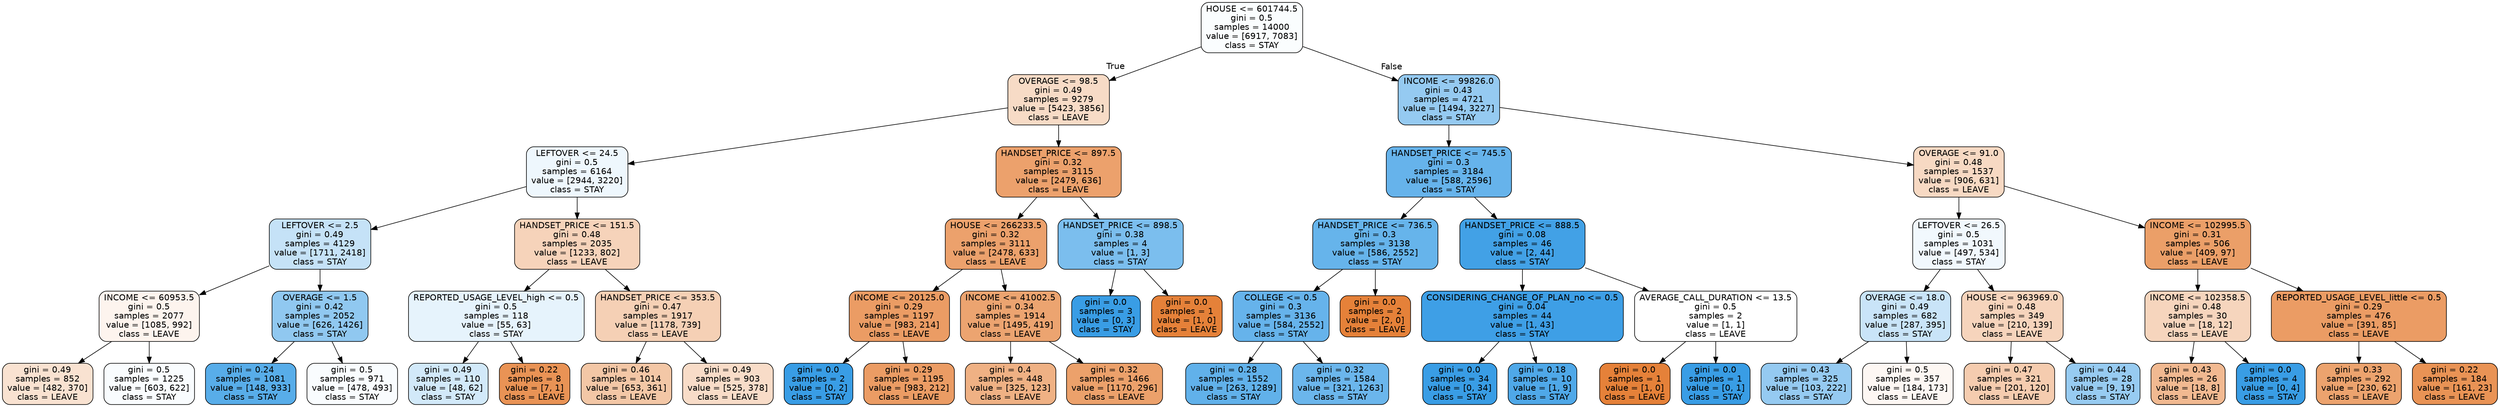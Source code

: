 digraph Tree {
node [shape=box, style="filled, rounded", color="black", fontname="helvetica"] ;
edge [fontname="helvetica"] ;
0 [label="HOUSE <= 601744.5\ngini = 0.5\nsamples = 14000\nvalue = [6917, 7083]\nclass = STAY", fillcolor="#fafdfe"] ;
1 [label="OVERAGE <= 98.5\ngini = 0.49\nsamples = 9279\nvalue = [5423, 3856]\nclass = LEAVE", fillcolor="#f7dbc6"] ;
0 -> 1 [labeldistance=2.5, labelangle=45, headlabel="True"] ;
2 [label="LEFTOVER <= 24.5\ngini = 0.5\nsamples = 6164\nvalue = [2944, 3220]\nclass = STAY", fillcolor="#eef7fd"] ;
1 -> 2 ;
3 [label="LEFTOVER <= 2.5\ngini = 0.49\nsamples = 4129\nvalue = [1711, 2418]\nclass = STAY", fillcolor="#c5e2f7"] ;
2 -> 3 ;
4 [label="INCOME <= 60953.5\ngini = 0.5\nsamples = 2077\nvalue = [1085, 992]\nclass = LEAVE", fillcolor="#fdf4ee"] ;
3 -> 4 ;
5 [label="gini = 0.49\nsamples = 852\nvalue = [482, 370]\nclass = LEAVE", fillcolor="#f9e2d1"] ;
4 -> 5 ;
6 [label="gini = 0.5\nsamples = 1225\nvalue = [603, 622]\nclass = STAY", fillcolor="#f9fcfe"] ;
4 -> 6 ;
7 [label="OVERAGE <= 1.5\ngini = 0.42\nsamples = 2052\nvalue = [626, 1426]\nclass = STAY", fillcolor="#90c8f0"] ;
3 -> 7 ;
8 [label="gini = 0.24\nsamples = 1081\nvalue = [148, 933]\nclass = STAY", fillcolor="#58ade9"] ;
7 -> 8 ;
9 [label="gini = 0.5\nsamples = 971\nvalue = [478, 493]\nclass = STAY", fillcolor="#f9fcfe"] ;
7 -> 9 ;
10 [label="HANDSET_PRICE <= 151.5\ngini = 0.48\nsamples = 2035\nvalue = [1233, 802]\nclass = LEAVE", fillcolor="#f6d3ba"] ;
2 -> 10 ;
11 [label="REPORTED_USAGE_LEVEL_high <= 0.5\ngini = 0.5\nsamples = 118\nvalue = [55, 63]\nclass = STAY", fillcolor="#e6f3fc"] ;
10 -> 11 ;
12 [label="gini = 0.49\nsamples = 110\nvalue = [48, 62]\nclass = STAY", fillcolor="#d2e9f9"] ;
11 -> 12 ;
13 [label="gini = 0.22\nsamples = 8\nvalue = [7, 1]\nclass = LEAVE", fillcolor="#e99355"] ;
11 -> 13 ;
14 [label="HANDSET_PRICE <= 353.5\ngini = 0.47\nsamples = 1917\nvalue = [1178, 739]\nclass = LEAVE", fillcolor="#f5d0b5"] ;
10 -> 14 ;
15 [label="gini = 0.46\nsamples = 1014\nvalue = [653, 361]\nclass = LEAVE", fillcolor="#f3c7a6"] ;
14 -> 15 ;
16 [label="gini = 0.49\nsamples = 903\nvalue = [525, 378]\nclass = LEAVE", fillcolor="#f8dcc8"] ;
14 -> 16 ;
17 [label="HANDSET_PRICE <= 897.5\ngini = 0.32\nsamples = 3115\nvalue = [2479, 636]\nclass = LEAVE", fillcolor="#eca16c"] ;
1 -> 17 ;
18 [label="HOUSE <= 266233.5\ngini = 0.32\nsamples = 3111\nvalue = [2478, 633]\nclass = LEAVE", fillcolor="#eca16c"] ;
17 -> 18 ;
19 [label="INCOME <= 20125.0\ngini = 0.29\nsamples = 1197\nvalue = [983, 214]\nclass = LEAVE", fillcolor="#eb9c64"] ;
18 -> 19 ;
20 [label="gini = 0.0\nsamples = 2\nvalue = [0, 2]\nclass = STAY", fillcolor="#399de5"] ;
19 -> 20 ;
21 [label="gini = 0.29\nsamples = 1195\nvalue = [983, 212]\nclass = LEAVE", fillcolor="#eb9c64"] ;
19 -> 21 ;
22 [label="INCOME <= 41002.5\ngini = 0.34\nsamples = 1914\nvalue = [1495, 419]\nclass = LEAVE", fillcolor="#eca470"] ;
18 -> 22 ;
23 [label="gini = 0.4\nsamples = 448\nvalue = [325, 123]\nclass = LEAVE", fillcolor="#efb184"] ;
22 -> 23 ;
24 [label="gini = 0.32\nsamples = 1466\nvalue = [1170, 296]\nclass = LEAVE", fillcolor="#eca16b"] ;
22 -> 24 ;
25 [label="HANDSET_PRICE <= 898.5\ngini = 0.38\nsamples = 4\nvalue = [1, 3]\nclass = STAY", fillcolor="#7bbeee"] ;
17 -> 25 ;
26 [label="gini = 0.0\nsamples = 3\nvalue = [0, 3]\nclass = STAY", fillcolor="#399de5"] ;
25 -> 26 ;
27 [label="gini = 0.0\nsamples = 1\nvalue = [1, 0]\nclass = LEAVE", fillcolor="#e58139"] ;
25 -> 27 ;
28 [label="INCOME <= 99826.0\ngini = 0.43\nsamples = 4721\nvalue = [1494, 3227]\nclass = STAY", fillcolor="#95caf1"] ;
0 -> 28 [labeldistance=2.5, labelangle=-45, headlabel="False"] ;
29 [label="HANDSET_PRICE <= 745.5\ngini = 0.3\nsamples = 3184\nvalue = [588, 2596]\nclass = STAY", fillcolor="#66b3eb"] ;
28 -> 29 ;
30 [label="HANDSET_PRICE <= 736.5\ngini = 0.3\nsamples = 3138\nvalue = [586, 2552]\nclass = STAY", fillcolor="#66b4eb"] ;
29 -> 30 ;
31 [label="COLLEGE <= 0.5\ngini = 0.3\nsamples = 3136\nvalue = [584, 2552]\nclass = STAY", fillcolor="#66b3eb"] ;
30 -> 31 ;
32 [label="gini = 0.28\nsamples = 1552\nvalue = [263, 1289]\nclass = STAY", fillcolor="#61b1ea"] ;
31 -> 32 ;
33 [label="gini = 0.32\nsamples = 1584\nvalue = [321, 1263]\nclass = STAY", fillcolor="#6bb6ec"] ;
31 -> 33 ;
34 [label="gini = 0.0\nsamples = 2\nvalue = [2, 0]\nclass = LEAVE", fillcolor="#e58139"] ;
30 -> 34 ;
35 [label="HANDSET_PRICE <= 888.5\ngini = 0.08\nsamples = 46\nvalue = [2, 44]\nclass = STAY", fillcolor="#42a1e6"] ;
29 -> 35 ;
36 [label="CONSIDERING_CHANGE_OF_PLAN_no <= 0.5\ngini = 0.04\nsamples = 44\nvalue = [1, 43]\nclass = STAY", fillcolor="#3e9fe6"] ;
35 -> 36 ;
37 [label="gini = 0.0\nsamples = 34\nvalue = [0, 34]\nclass = STAY", fillcolor="#399de5"] ;
36 -> 37 ;
38 [label="gini = 0.18\nsamples = 10\nvalue = [1, 9]\nclass = STAY", fillcolor="#4fa8e8"] ;
36 -> 38 ;
39 [label="AVERAGE_CALL_DURATION <= 13.5\ngini = 0.5\nsamples = 2\nvalue = [1, 1]\nclass = LEAVE", fillcolor="#ffffff"] ;
35 -> 39 ;
40 [label="gini = 0.0\nsamples = 1\nvalue = [1, 0]\nclass = LEAVE", fillcolor="#e58139"] ;
39 -> 40 ;
41 [label="gini = 0.0\nsamples = 1\nvalue = [0, 1]\nclass = STAY", fillcolor="#399de5"] ;
39 -> 41 ;
42 [label="OVERAGE <= 91.0\ngini = 0.48\nsamples = 1537\nvalue = [906, 631]\nclass = LEAVE", fillcolor="#f7d9c3"] ;
28 -> 42 ;
43 [label="LEFTOVER <= 26.5\ngini = 0.5\nsamples = 1031\nvalue = [497, 534]\nclass = STAY", fillcolor="#f1f8fd"] ;
42 -> 43 ;
44 [label="OVERAGE <= 18.0\ngini = 0.49\nsamples = 682\nvalue = [287, 395]\nclass = STAY", fillcolor="#c9e4f8"] ;
43 -> 44 ;
45 [label="gini = 0.43\nsamples = 325\nvalue = [103, 222]\nclass = STAY", fillcolor="#95caf1"] ;
44 -> 45 ;
46 [label="gini = 0.5\nsamples = 357\nvalue = [184, 173]\nclass = LEAVE", fillcolor="#fdf7f3"] ;
44 -> 46 ;
47 [label="HOUSE <= 963969.0\ngini = 0.48\nsamples = 349\nvalue = [210, 139]\nclass = LEAVE", fillcolor="#f6d4bc"] ;
43 -> 47 ;
48 [label="gini = 0.47\nsamples = 321\nvalue = [201, 120]\nclass = LEAVE", fillcolor="#f5ccaf"] ;
47 -> 48 ;
49 [label="gini = 0.44\nsamples = 28\nvalue = [9, 19]\nclass = STAY", fillcolor="#97cbf1"] ;
47 -> 49 ;
50 [label="INCOME <= 102995.5\ngini = 0.31\nsamples = 506\nvalue = [409, 97]\nclass = LEAVE", fillcolor="#eb9f68"] ;
42 -> 50 ;
51 [label="INCOME <= 102358.5\ngini = 0.48\nsamples = 30\nvalue = [18, 12]\nclass = LEAVE", fillcolor="#f6d5bd"] ;
50 -> 51 ;
52 [label="gini = 0.43\nsamples = 26\nvalue = [18, 8]\nclass = LEAVE", fillcolor="#f1b991"] ;
51 -> 52 ;
53 [label="gini = 0.0\nsamples = 4\nvalue = [0, 4]\nclass = STAY", fillcolor="#399de5"] ;
51 -> 53 ;
54 [label="REPORTED_USAGE_LEVEL_little <= 0.5\ngini = 0.29\nsamples = 476\nvalue = [391, 85]\nclass = LEAVE", fillcolor="#eb9c64"] ;
50 -> 54 ;
55 [label="gini = 0.33\nsamples = 292\nvalue = [230, 62]\nclass = LEAVE", fillcolor="#eca36e"] ;
54 -> 55 ;
56 [label="gini = 0.22\nsamples = 184\nvalue = [161, 23]\nclass = LEAVE", fillcolor="#e99355"] ;
54 -> 56 ;
}
